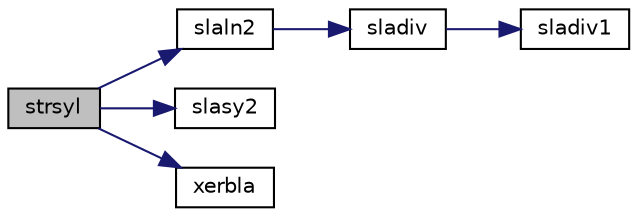 digraph "strsyl"
{
 // LATEX_PDF_SIZE
  edge [fontname="Helvetica",fontsize="10",labelfontname="Helvetica",labelfontsize="10"];
  node [fontname="Helvetica",fontsize="10",shape=record];
  rankdir="LR";
  Node1 [label="strsyl",height=0.2,width=0.4,color="black", fillcolor="grey75", style="filled", fontcolor="black",tooltip="STRSYL"];
  Node1 -> Node2 [color="midnightblue",fontsize="10",style="solid",fontname="Helvetica"];
  Node2 [label="slaln2",height=0.2,width=0.4,color="black", fillcolor="white", style="filled",URL="$slaln2_8f.html#a27aadaab094e78b734d2e655217963a5",tooltip="SLALN2 solves a 1-by-1 or 2-by-2 linear system of equations of the specified form."];
  Node2 -> Node3 [color="midnightblue",fontsize="10",style="solid",fontname="Helvetica"];
  Node3 [label="sladiv",height=0.2,width=0.4,color="black", fillcolor="white", style="filled",URL="$sladiv_8f.html#a774ef9659ab6074d1fd66eefc222085e",tooltip="SLADIV performs complex division in real arithmetic, avoiding unnecessary overflow."];
  Node3 -> Node4 [color="midnightblue",fontsize="10",style="solid",fontname="Helvetica"];
  Node4 [label="sladiv1",height=0.2,width=0.4,color="black", fillcolor="white", style="filled",URL="$sladiv_8f.html#a323fe389f69d094b34281d982bf059c5",tooltip=" "];
  Node1 -> Node5 [color="midnightblue",fontsize="10",style="solid",fontname="Helvetica"];
  Node5 [label="slasy2",height=0.2,width=0.4,color="black", fillcolor="white", style="filled",URL="$slasy2_8f.html#a768b34b0d6fc6604ccf54437d5e8e78c",tooltip="SLASY2 solves the Sylvester matrix equation where the matrices are of order 1 or 2."];
  Node1 -> Node6 [color="midnightblue",fontsize="10",style="solid",fontname="Helvetica"];
  Node6 [label="xerbla",height=0.2,width=0.4,color="black", fillcolor="white", style="filled",URL="$xerbla_8f.html#a377ee61015baf8dea7770b3a404b1c07",tooltip="XERBLA"];
}
